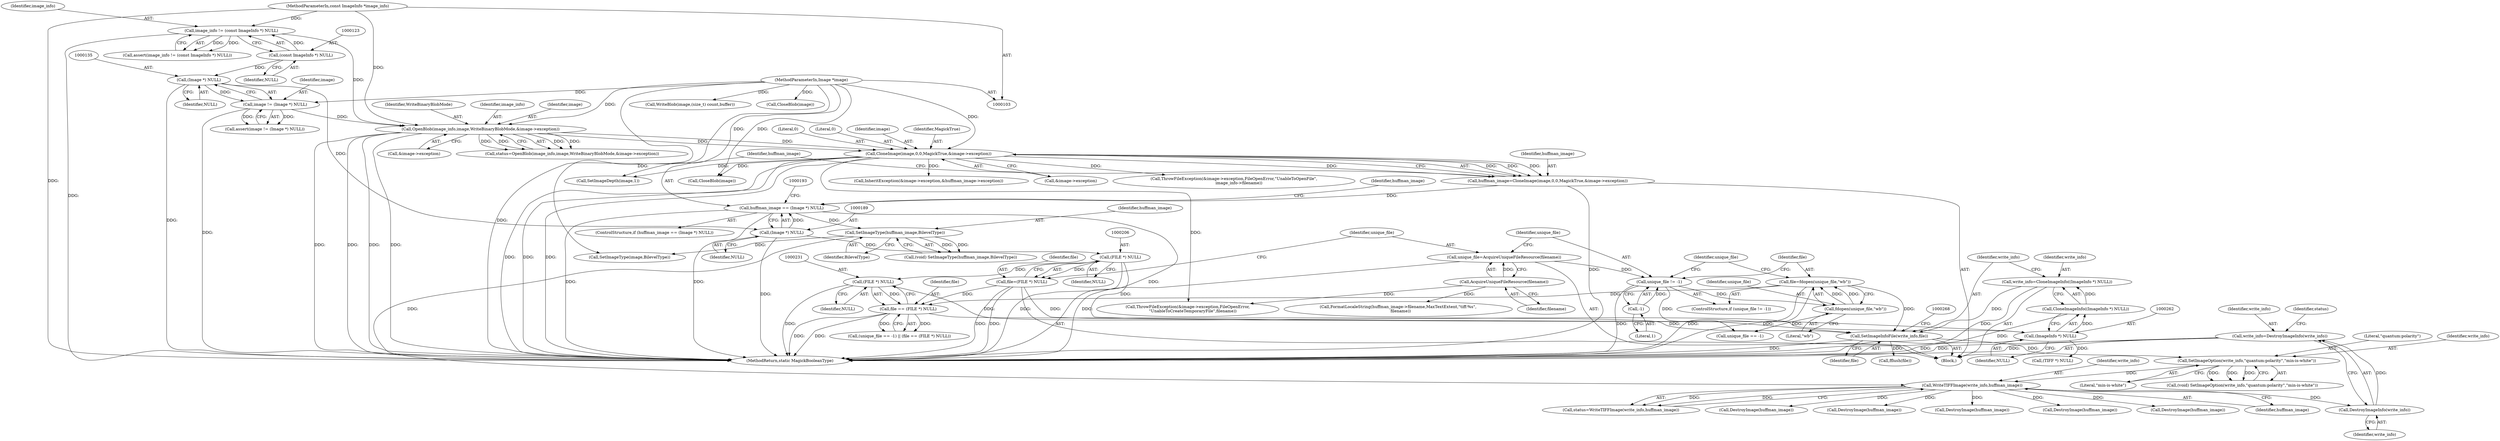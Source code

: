 digraph "0_ImageMagick_10b3823a7619ed22d42764733eb052c4159bc8c1_3@API" {
"1000302" [label="(Call,write_info=DestroyImageInfo(write_info))"];
"1000304" [label="(Call,DestroyImageInfo(write_info))"];
"1000295" [label="(Call,WriteTIFFImage(write_info,huffman_image))"];
"1000289" [label="(Call,SetImageOption(write_info,\"quantum:polarity\",\"min-is-white\"))"];
"1000264" [label="(Call,SetImageInfoFile(write_info,file))"];
"1000258" [label="(Call,write_info=CloneImageInfo((ImageInfo *) NULL))"];
"1000260" [label="(Call,CloneImageInfo((ImageInfo *) NULL))"];
"1000261" [label="(Call,(ImageInfo *) NULL)"];
"1000205" [label="(Call,(FILE *) NULL)"];
"1000188" [label="(Call,(Image *) NULL)"];
"1000134" [label="(Call,(Image *) NULL)"];
"1000122" [label="(Call,(const ImageInfo *) NULL)"];
"1000230" [label="(Call,(FILE *) NULL)"];
"1000228" [label="(Call,file == (FILE *) NULL)"];
"1000217" [label="(Call,file=fdopen(unique_file,\"wb\"))"];
"1000219" [label="(Call,fdopen(unique_file,\"wb\"))"];
"1000213" [label="(Call,unique_file != -1)"];
"1000208" [label="(Call,unique_file=AcquireUniqueFileResource(filename))"];
"1000210" [label="(Call,AcquireUniqueFileResource(filename))"];
"1000215" [label="(Call,-1)"];
"1000203" [label="(Call,file=(FILE *) NULL)"];
"1000255" [label="(Call,SetImageType(huffman_image,BilevelType))"];
"1000186" [label="(Call,huffman_image == (Image *) NULL)"];
"1000174" [label="(Call,huffman_image=CloneImage(image,0,0,MagickTrue,&image->exception))"];
"1000176" [label="(Call,CloneImage(image,0,0,MagickTrue,&image->exception))"];
"1000160" [label="(Call,OpenBlob(image_info,image,WriteBinaryBlobMode,&image->exception))"];
"1000120" [label="(Call,image_info != (const ImageInfo *) NULL)"];
"1000104" [label="(MethodParameterIn,const ImageInfo *image_info)"];
"1000132" [label="(Call,image != (Image *) NULL)"];
"1000105" [label="(MethodParameterIn,Image *image)"];
"1000219" [label="(Call,fdopen(unique_file,\"wb\"))"];
"1000263" [label="(Identifier,NULL)"];
"1000274" [label="(Call,SetImageType(image,BilevelType))"];
"1000163" [label="(Identifier,WriteBinaryBlobMode)"];
"1000161" [label="(Identifier,image_info)"];
"1000257" [label="(Identifier,BilevelType)"];
"1000303" [label="(Identifier,write_info)"];
"1000213" [label="(Call,unique_file != -1)"];
"1000176" [label="(Call,CloneImage(image,0,0,MagickTrue,&image->exception))"];
"1000232" [label="(Identifier,NULL)"];
"1000266" [label="(Identifier,file)"];
"1000179" [label="(Literal,0)"];
"1000297" [label="(Identifier,huffman_image)"];
"1000229" [label="(Identifier,file)"];
"1000291" [label="(Literal,\"quantum:polarity\")"];
"1000292" [label="(Literal,\"min-is-white\")"];
"1000304" [label="(Call,DestroyImageInfo(write_info))"];
"1000134" [label="(Call,(Image *) NULL)"];
"1000230" [label="(Call,(FILE *) NULL)"];
"1000186" [label="(Call,huffman_image == (Image *) NULL)"];
"1000487" [label="(Call,WriteBlob(image,(size_t) count,buffer))"];
"1000212" [label="(ControlStructure,if (unique_file != -1))"];
"1000228" [label="(Call,file == (FILE *) NULL)"];
"1000293" [label="(Call,status=WriteTIFFImage(write_info,huffman_image))"];
"1000185" [label="(ControlStructure,if (huffman_image == (Image *) NULL))"];
"1000300" [label="(Call,fflush(file))"];
"1000104" [label="(MethodParameterIn,const ImageInfo *image_info)"];
"1000261" [label="(Call,(ImageInfo *) NULL)"];
"1000132" [label="(Call,image != (Image *) NULL)"];
"1000177" [label="(Identifier,image)"];
"1000203" [label="(Call,file=(FILE *) NULL)"];
"1000211" [label="(Identifier,filename)"];
"1000290" [label="(Identifier,write_info)"];
"1000205" [label="(Call,(FILE *) NULL)"];
"1000131" [label="(Call,assert(image != (Image *) NULL))"];
"1000174" [label="(Call,huffman_image=CloneImage(image,0,0,MagickTrue,&image->exception))"];
"1000523" [label="(MethodReturn,static MagickBooleanType)"];
"1000260" [label="(Call,CloneImageInfo((ImageInfo *) NULL))"];
"1000164" [label="(Call,&image->exception)"];
"1000190" [label="(Identifier,NULL)"];
"1000287" [label="(Call,(void) SetImageOption(write_info,\"quantum:polarity\",\"min-is-white\"))"];
"1000259" [label="(Identifier,write_info)"];
"1000221" [label="(Literal,\"wb\")"];
"1000207" [label="(Identifier,NULL)"];
"1000342" [label="(Call,(TIFF *) NULL)"];
"1000160" [label="(Call,OpenBlob(image_info,image,WriteBinaryBlobMode,&image->exception))"];
"1000217" [label="(Call,file=fdopen(unique_file,\"wb\"))"];
"1000507" [label="(Call,DestroyImage(huffman_image))"];
"1000224" [label="(Call,unique_file == -1)"];
"1000119" [label="(Call,assert(image_info != (const ImageInfo *) NULL))"];
"1000295" [label="(Call,WriteTIFFImage(write_info,huffman_image))"];
"1000158" [label="(Call,status=OpenBlob(image_info,image,WriteBinaryBlobMode,&image->exception))"];
"1000302" [label="(Call,write_info=DestroyImageInfo(write_info))"];
"1000225" [label="(Identifier,unique_file)"];
"1000187" [label="(Identifier,huffman_image)"];
"1000215" [label="(Call,-1)"];
"1000311" [label="(Call,InheritException(&image->exception,&huffman_image->exception))"];
"1000122" [label="(Call,(const ImageInfo *) NULL)"];
"1000136" [label="(Identifier,NULL)"];
"1000209" [label="(Identifier,unique_file)"];
"1000256" [label="(Identifier,huffman_image)"];
"1000296" [label="(Identifier,write_info)"];
"1000445" [label="(Call,DestroyImage(huffman_image))"];
"1000188" [label="(Call,(Image *) NULL)"];
"1000200" [label="(Identifier,huffman_image)"];
"1000181" [label="(Call,&image->exception)"];
"1000264" [label="(Call,SetImageInfoFile(write_info,file))"];
"1000358" [label="(Call,ThrowFileException(&image->exception,FileOpenError,\"UnableToOpenFile\",\n        image_info->filename))"];
"1000348" [label="(Call,DestroyImage(huffman_image))"];
"1000322" [label="(Call,DestroyImage(huffman_image))"];
"1000121" [label="(Identifier,image_info)"];
"1000519" [label="(Call,CloseBlob(image))"];
"1000220" [label="(Identifier,unique_file)"];
"1000218" [label="(Identifier,file)"];
"1000180" [label="(Identifier,MagickTrue)"];
"1000223" [label="(Call,(unique_file == -1) || (file == (FILE *) NULL))"];
"1000253" [label="(Call,(void) SetImageType(huffman_image,BilevelType))"];
"1000120" [label="(Call,image_info != (const ImageInfo *) NULL)"];
"1000234" [label="(Call,ThrowFileException(&image->exception,FileOpenError,\n        \"UnableToCreateTemporaryFile\",filename))"];
"1000124" [label="(Identifier,NULL)"];
"1000246" [label="(Call,FormatLocaleString(huffman_image->filename,MaxTextExtent,\"tiff:%s\",\n    filename))"];
"1000269" [label="(Call,SetImageDepth(image,1))"];
"1000265" [label="(Identifier,write_info)"];
"1000175" [label="(Identifier,huffman_image)"];
"1000162" [label="(Identifier,image)"];
"1000194" [label="(Call,CloseBlob(image))"];
"1000204" [label="(Identifier,file)"];
"1000214" [label="(Identifier,unique_file)"];
"1000216" [label="(Literal,1)"];
"1000383" [label="(Call,DestroyImage(huffman_image))"];
"1000210" [label="(Call,AcquireUniqueFileResource(filename))"];
"1000258" [label="(Call,write_info=CloneImageInfo((ImageInfo *) NULL))"];
"1000133" [label="(Identifier,image)"];
"1000305" [label="(Identifier,write_info)"];
"1000289" [label="(Call,SetImageOption(write_info,\"quantum:polarity\",\"min-is-white\"))"];
"1000178" [label="(Literal,0)"];
"1000208" [label="(Call,unique_file=AcquireUniqueFileResource(filename))"];
"1000308" [label="(Identifier,status)"];
"1000105" [label="(MethodParameterIn,Image *image)"];
"1000106" [label="(Block,)"];
"1000255" [label="(Call,SetImageType(huffman_image,BilevelType))"];
"1000302" -> "1000106"  [label="AST: "];
"1000302" -> "1000304"  [label="CFG: "];
"1000303" -> "1000302"  [label="AST: "];
"1000304" -> "1000302"  [label="AST: "];
"1000308" -> "1000302"  [label="CFG: "];
"1000302" -> "1000523"  [label="DDG: "];
"1000302" -> "1000523"  [label="DDG: "];
"1000304" -> "1000302"  [label="DDG: "];
"1000304" -> "1000305"  [label="CFG: "];
"1000305" -> "1000304"  [label="AST: "];
"1000295" -> "1000304"  [label="DDG: "];
"1000295" -> "1000293"  [label="AST: "];
"1000295" -> "1000297"  [label="CFG: "];
"1000296" -> "1000295"  [label="AST: "];
"1000297" -> "1000295"  [label="AST: "];
"1000293" -> "1000295"  [label="CFG: "];
"1000295" -> "1000293"  [label="DDG: "];
"1000295" -> "1000293"  [label="DDG: "];
"1000289" -> "1000295"  [label="DDG: "];
"1000255" -> "1000295"  [label="DDG: "];
"1000295" -> "1000322"  [label="DDG: "];
"1000295" -> "1000348"  [label="DDG: "];
"1000295" -> "1000383"  [label="DDG: "];
"1000295" -> "1000445"  [label="DDG: "];
"1000295" -> "1000507"  [label="DDG: "];
"1000289" -> "1000287"  [label="AST: "];
"1000289" -> "1000292"  [label="CFG: "];
"1000290" -> "1000289"  [label="AST: "];
"1000291" -> "1000289"  [label="AST: "];
"1000292" -> "1000289"  [label="AST: "];
"1000287" -> "1000289"  [label="CFG: "];
"1000289" -> "1000287"  [label="DDG: "];
"1000289" -> "1000287"  [label="DDG: "];
"1000289" -> "1000287"  [label="DDG: "];
"1000264" -> "1000289"  [label="DDG: "];
"1000264" -> "1000106"  [label="AST: "];
"1000264" -> "1000266"  [label="CFG: "];
"1000265" -> "1000264"  [label="AST: "];
"1000266" -> "1000264"  [label="AST: "];
"1000268" -> "1000264"  [label="CFG: "];
"1000264" -> "1000523"  [label="DDG: "];
"1000258" -> "1000264"  [label="DDG: "];
"1000228" -> "1000264"  [label="DDG: "];
"1000217" -> "1000264"  [label="DDG: "];
"1000203" -> "1000264"  [label="DDG: "];
"1000264" -> "1000300"  [label="DDG: "];
"1000258" -> "1000106"  [label="AST: "];
"1000258" -> "1000260"  [label="CFG: "];
"1000259" -> "1000258"  [label="AST: "];
"1000260" -> "1000258"  [label="AST: "];
"1000265" -> "1000258"  [label="CFG: "];
"1000258" -> "1000523"  [label="DDG: "];
"1000260" -> "1000258"  [label="DDG: "];
"1000260" -> "1000261"  [label="CFG: "];
"1000261" -> "1000260"  [label="AST: "];
"1000260" -> "1000523"  [label="DDG: "];
"1000261" -> "1000260"  [label="DDG: "];
"1000261" -> "1000263"  [label="CFG: "];
"1000262" -> "1000261"  [label="AST: "];
"1000263" -> "1000261"  [label="AST: "];
"1000261" -> "1000523"  [label="DDG: "];
"1000205" -> "1000261"  [label="DDG: "];
"1000230" -> "1000261"  [label="DDG: "];
"1000261" -> "1000342"  [label="DDG: "];
"1000205" -> "1000203"  [label="AST: "];
"1000205" -> "1000207"  [label="CFG: "];
"1000206" -> "1000205"  [label="AST: "];
"1000207" -> "1000205"  [label="AST: "];
"1000203" -> "1000205"  [label="CFG: "];
"1000205" -> "1000523"  [label="DDG: "];
"1000205" -> "1000203"  [label="DDG: "];
"1000188" -> "1000205"  [label="DDG: "];
"1000205" -> "1000230"  [label="DDG: "];
"1000188" -> "1000186"  [label="AST: "];
"1000188" -> "1000190"  [label="CFG: "];
"1000189" -> "1000188"  [label="AST: "];
"1000190" -> "1000188"  [label="AST: "];
"1000186" -> "1000188"  [label="CFG: "];
"1000188" -> "1000523"  [label="DDG: "];
"1000188" -> "1000186"  [label="DDG: "];
"1000134" -> "1000188"  [label="DDG: "];
"1000134" -> "1000132"  [label="AST: "];
"1000134" -> "1000136"  [label="CFG: "];
"1000135" -> "1000134"  [label="AST: "];
"1000136" -> "1000134"  [label="AST: "];
"1000132" -> "1000134"  [label="CFG: "];
"1000134" -> "1000523"  [label="DDG: "];
"1000134" -> "1000132"  [label="DDG: "];
"1000122" -> "1000134"  [label="DDG: "];
"1000122" -> "1000120"  [label="AST: "];
"1000122" -> "1000124"  [label="CFG: "];
"1000123" -> "1000122"  [label="AST: "];
"1000124" -> "1000122"  [label="AST: "];
"1000120" -> "1000122"  [label="CFG: "];
"1000122" -> "1000120"  [label="DDG: "];
"1000230" -> "1000228"  [label="AST: "];
"1000230" -> "1000232"  [label="CFG: "];
"1000231" -> "1000230"  [label="AST: "];
"1000232" -> "1000230"  [label="AST: "];
"1000228" -> "1000230"  [label="CFG: "];
"1000230" -> "1000523"  [label="DDG: "];
"1000230" -> "1000228"  [label="DDG: "];
"1000228" -> "1000223"  [label="AST: "];
"1000229" -> "1000228"  [label="AST: "];
"1000223" -> "1000228"  [label="CFG: "];
"1000228" -> "1000523"  [label="DDG: "];
"1000228" -> "1000523"  [label="DDG: "];
"1000228" -> "1000223"  [label="DDG: "];
"1000228" -> "1000223"  [label="DDG: "];
"1000217" -> "1000228"  [label="DDG: "];
"1000203" -> "1000228"  [label="DDG: "];
"1000217" -> "1000212"  [label="AST: "];
"1000217" -> "1000219"  [label="CFG: "];
"1000218" -> "1000217"  [label="AST: "];
"1000219" -> "1000217"  [label="AST: "];
"1000225" -> "1000217"  [label="CFG: "];
"1000217" -> "1000523"  [label="DDG: "];
"1000217" -> "1000523"  [label="DDG: "];
"1000219" -> "1000217"  [label="DDG: "];
"1000219" -> "1000217"  [label="DDG: "];
"1000219" -> "1000221"  [label="CFG: "];
"1000220" -> "1000219"  [label="AST: "];
"1000221" -> "1000219"  [label="AST: "];
"1000213" -> "1000219"  [label="DDG: "];
"1000219" -> "1000224"  [label="DDG: "];
"1000213" -> "1000212"  [label="AST: "];
"1000213" -> "1000215"  [label="CFG: "];
"1000214" -> "1000213"  [label="AST: "];
"1000215" -> "1000213"  [label="AST: "];
"1000218" -> "1000213"  [label="CFG: "];
"1000225" -> "1000213"  [label="CFG: "];
"1000213" -> "1000523"  [label="DDG: "];
"1000208" -> "1000213"  [label="DDG: "];
"1000215" -> "1000213"  [label="DDG: "];
"1000213" -> "1000224"  [label="DDG: "];
"1000208" -> "1000106"  [label="AST: "];
"1000208" -> "1000210"  [label="CFG: "];
"1000209" -> "1000208"  [label="AST: "];
"1000210" -> "1000208"  [label="AST: "];
"1000214" -> "1000208"  [label="CFG: "];
"1000208" -> "1000523"  [label="DDG: "];
"1000210" -> "1000208"  [label="DDG: "];
"1000210" -> "1000211"  [label="CFG: "];
"1000211" -> "1000210"  [label="AST: "];
"1000210" -> "1000234"  [label="DDG: "];
"1000210" -> "1000246"  [label="DDG: "];
"1000215" -> "1000216"  [label="CFG: "];
"1000216" -> "1000215"  [label="AST: "];
"1000203" -> "1000106"  [label="AST: "];
"1000204" -> "1000203"  [label="AST: "];
"1000209" -> "1000203"  [label="CFG: "];
"1000203" -> "1000523"  [label="DDG: "];
"1000203" -> "1000523"  [label="DDG: "];
"1000255" -> "1000253"  [label="AST: "];
"1000255" -> "1000257"  [label="CFG: "];
"1000256" -> "1000255"  [label="AST: "];
"1000257" -> "1000255"  [label="AST: "];
"1000253" -> "1000255"  [label="CFG: "];
"1000255" -> "1000253"  [label="DDG: "];
"1000255" -> "1000253"  [label="DDG: "];
"1000186" -> "1000255"  [label="DDG: "];
"1000255" -> "1000274"  [label="DDG: "];
"1000186" -> "1000185"  [label="AST: "];
"1000187" -> "1000186"  [label="AST: "];
"1000193" -> "1000186"  [label="CFG: "];
"1000200" -> "1000186"  [label="CFG: "];
"1000186" -> "1000523"  [label="DDG: "];
"1000186" -> "1000523"  [label="DDG: "];
"1000186" -> "1000523"  [label="DDG: "];
"1000174" -> "1000186"  [label="DDG: "];
"1000174" -> "1000106"  [label="AST: "];
"1000174" -> "1000176"  [label="CFG: "];
"1000175" -> "1000174"  [label="AST: "];
"1000176" -> "1000174"  [label="AST: "];
"1000187" -> "1000174"  [label="CFG: "];
"1000174" -> "1000523"  [label="DDG: "];
"1000176" -> "1000174"  [label="DDG: "];
"1000176" -> "1000174"  [label="DDG: "];
"1000176" -> "1000174"  [label="DDG: "];
"1000176" -> "1000174"  [label="DDG: "];
"1000176" -> "1000181"  [label="CFG: "];
"1000177" -> "1000176"  [label="AST: "];
"1000178" -> "1000176"  [label="AST: "];
"1000179" -> "1000176"  [label="AST: "];
"1000180" -> "1000176"  [label="AST: "];
"1000181" -> "1000176"  [label="AST: "];
"1000176" -> "1000523"  [label="DDG: "];
"1000176" -> "1000523"  [label="DDG: "];
"1000176" -> "1000523"  [label="DDG: "];
"1000160" -> "1000176"  [label="DDG: "];
"1000160" -> "1000176"  [label="DDG: "];
"1000105" -> "1000176"  [label="DDG: "];
"1000176" -> "1000194"  [label="DDG: "];
"1000176" -> "1000234"  [label="DDG: "];
"1000176" -> "1000269"  [label="DDG: "];
"1000176" -> "1000311"  [label="DDG: "];
"1000176" -> "1000358"  [label="DDG: "];
"1000160" -> "1000158"  [label="AST: "];
"1000160" -> "1000164"  [label="CFG: "];
"1000161" -> "1000160"  [label="AST: "];
"1000162" -> "1000160"  [label="AST: "];
"1000163" -> "1000160"  [label="AST: "];
"1000164" -> "1000160"  [label="AST: "];
"1000158" -> "1000160"  [label="CFG: "];
"1000160" -> "1000523"  [label="DDG: "];
"1000160" -> "1000523"  [label="DDG: "];
"1000160" -> "1000523"  [label="DDG: "];
"1000160" -> "1000523"  [label="DDG: "];
"1000160" -> "1000158"  [label="DDG: "];
"1000160" -> "1000158"  [label="DDG: "];
"1000160" -> "1000158"  [label="DDG: "];
"1000160" -> "1000158"  [label="DDG: "];
"1000120" -> "1000160"  [label="DDG: "];
"1000104" -> "1000160"  [label="DDG: "];
"1000132" -> "1000160"  [label="DDG: "];
"1000105" -> "1000160"  [label="DDG: "];
"1000120" -> "1000119"  [label="AST: "];
"1000121" -> "1000120"  [label="AST: "];
"1000119" -> "1000120"  [label="CFG: "];
"1000120" -> "1000523"  [label="DDG: "];
"1000120" -> "1000119"  [label="DDG: "];
"1000120" -> "1000119"  [label="DDG: "];
"1000104" -> "1000120"  [label="DDG: "];
"1000104" -> "1000103"  [label="AST: "];
"1000104" -> "1000523"  [label="DDG: "];
"1000132" -> "1000131"  [label="AST: "];
"1000133" -> "1000132"  [label="AST: "];
"1000131" -> "1000132"  [label="CFG: "];
"1000132" -> "1000523"  [label="DDG: "];
"1000132" -> "1000131"  [label="DDG: "];
"1000132" -> "1000131"  [label="DDG: "];
"1000105" -> "1000132"  [label="DDG: "];
"1000105" -> "1000103"  [label="AST: "];
"1000105" -> "1000523"  [label="DDG: "];
"1000105" -> "1000194"  [label="DDG: "];
"1000105" -> "1000269"  [label="DDG: "];
"1000105" -> "1000274"  [label="DDG: "];
"1000105" -> "1000487"  [label="DDG: "];
"1000105" -> "1000519"  [label="DDG: "];
}
